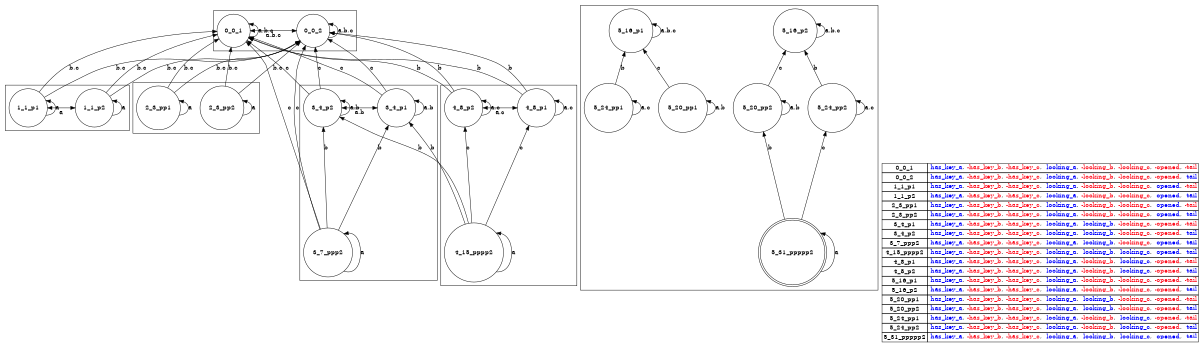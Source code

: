digraph K_structure{
	rankdir=BT;
	ranksep=0.75
	newrank=true;
	size="8,5;"

//WORLDS List:
	node [shape = circle] "0_0_1";
	node [shape = circle] "0_0_2";
	node [shape = circle] "1_1_p2";
	node [shape = circle] "1_1_p1";
	node [shape = circle] "2_3_pp2";
	node [shape = circle] "2_3_pp1";
	node [shape = circle] "3_7_ppp2";
	node [shape = circle] "3_4_p1";
	node [shape = circle] "3_4_p2";
	node [shape = circle] "4_15_pppp2";
	node [shape = circle] "4_8_p1";
	node [shape = circle] "4_8_p2";
	node [shape = doublecircle] "5_31_ppppp2";
	node [shape = circle] "5_20_pp2";
	node [shape = circle] "5_20_pp1";
	node [shape = circle] "5_24_pp2";
	node [shape = circle] "5_24_pp1";
	node [shape = circle] "5_16_p1";
	node [shape = circle] "5_16_p2";

//SUBGRAPHS List:
	subgraph cluster_0{"0_0_1"; "0_0_2"};
	subgraph cluster_1{"1_1_p1"; "1_1_p2"};
	subgraph cluster_2{"2_3_pp1"; "2_3_pp2"};
	subgraph cluster_3{"3_4_p1"; "3_4_p2"; "3_7_ppp2"};
	subgraph cluster_4{"4_15_pppp2"; "4_8_p1"; "4_8_p2"};
	subgraph cluster_5{"5_16_p1"; "5_16_p2"; "5_20_pp1"; "5_20_pp2"; "5_24_pp1"; "5_24_pp2"; "5_31_ppppp2"};

//RANKS List:
	{rank = same;"0_0_1"; "0_0_2"};
	{rank = same;"1_1_p1"; "1_1_p2"};
	{rank = same;"2_3_pp1"; "2_3_pp2"};
	{rank = same;"3_4_p1"; "3_4_p2"};
	{rank = same;"3_7_ppp2"};
	{rank = same;"4_15_pppp2"};
	{rank = same;"4_8_p1"; "4_8_p2"};
	{rank = same;"5_16_p1"; "5_16_p2"};
	{rank = same;"5_20_pp1"; "5_20_pp2"};
	{rank = same;"5_24_pp1"; "5_24_pp2"};
	{rank = same;"5_31_ppppp2"};

//EDGES List:
	"0_0_2" -> "0_0_2" [label="a,b,c"];
	"0_0_1" -> "0_0_1" [label="a,b,c"];
	"1_1_p2" -> "0_0_2" [label="b,c"];
	"1_1_p2" -> "0_0_1" [label="b,c"];
	"1_1_p1" -> "0_0_2" [label="b,c"];
	"1_1_p1" -> "0_0_1" [label="b,c"];
	"1_1_p2" -> "1_1_p2" [label="a"];
	"1_1_p1" -> "1_1_p1" [label="a"];
	"2_3_pp2" -> "0_0_2" [label="b,c"];
	"2_3_pp2" -> "0_0_1" [label="b,c"];
	"2_3_pp1" -> "0_0_2" [label="b,c"];
	"2_3_pp1" -> "0_0_1" [label="b,c"];
	"2_3_pp2" -> "2_3_pp2" [label="a"];
	"2_3_pp1" -> "2_3_pp1" [label="a"];
	"3_7_ppp2" -> "3_7_ppp2" [label="a"];
	"3_7_ppp2" -> "0_0_2" [label="c"];
	"3_7_ppp2" -> "0_0_1" [label="c"];
	"3_4_p1" -> "0_0_2" [label="c"];
	"3_4_p1" -> "0_0_1" [label="c"];
	"3_4_p2" -> "0_0_2" [label="c"];
	"3_4_p2" -> "0_0_1" [label="c"];
	"3_7_ppp2" -> "3_4_p1" [label="b"];
	"3_4_p1" -> "3_4_p1" [label="a,b"];
	"3_7_ppp2" -> "3_4_p2" [label="b"];
	"3_4_p2" -> "3_4_p2" [label="a,b"];
	"4_15_pppp2" -> "4_15_pppp2" [label="a"];
	"4_15_pppp2" -> "3_4_p1" [label="b"];
	"4_15_pppp2" -> "3_4_p2" [label="b"];
	"4_8_p1" -> "0_0_2" [label="b"];
	"4_8_p1" -> "0_0_1" [label="b"];
	"4_8_p2" -> "0_0_2" [label="b"];
	"4_8_p2" -> "0_0_1" [label="b"];
	"4_15_pppp2" -> "4_8_p1" [label="c"];
	"4_8_p1" -> "4_8_p1" [label="a,c"];
	"4_15_pppp2" -> "4_8_p2" [label="c"];
	"4_8_p2" -> "4_8_p2" [label="a,c"];
	"5_31_ppppp2" -> "5_31_ppppp2" [label="a"];
	"5_24_pp1" -> "5_16_p1" [label="b"];
	"5_20_pp1" -> "5_16_p1" [label="c"];
	"5_16_p1" -> "5_16_p1" [label="a,b,c"];
	"5_24_pp2" -> "5_16_p2" [label="b"];
	"5_20_pp2" -> "5_16_p2" [label="c"];
	"5_16_p2" -> "5_16_p2" [label="a,b,c"];
	"5_31_ppppp2" -> "5_20_pp2" [label="b"];
	"5_20_pp2" -> "5_20_pp2" [label="a,b"];
	"5_20_pp1" -> "5_20_pp1" [label="a,b"];
	"5_31_ppppp2" -> "5_24_pp2" [label="c"];
	"5_24_pp2" -> "5_24_pp2" [label="a,c"];
	"5_24_pp1" -> "5_24_pp1" [label="a,c"];
	"0_0_1" -> "0_0_2" [dir=both label="a,b,c"];
	"1_1_p1" -> "1_1_p2" [dir=both label="a"];
	"3_4_p2" -> "3_4_p1" [dir=both label="a,b"];
	"4_8_p2" -> "4_8_p1" [dir=both label="a,c"];

//WORLDS description Table:
	node [shape = plain]description[label=<
	<table border = "0" cellborder = "1" cellspacing = "0" >
		<tr><td>0_0_1</td>	<td><font color="#0000ff"> has_key_a</font>, <font color="#ff1020">-has_key_b</font>, <font color="#ff1020">-has_key_c</font>, <font color="#0000ff"> looking_a</font>, <font color="#ff1020">-looking_b</font>, <font color="#ff1020">-looking_c</font>, <font color="#ff1020">-opened</font>, <font color="#ff1020">-tail</font></td></tr>
		<tr><td>0_0_2</td>	<td><font color="#0000ff"> has_key_a</font>, <font color="#ff1020">-has_key_b</font>, <font color="#ff1020">-has_key_c</font>, <font color="#0000ff"> looking_a</font>, <font color="#ff1020">-looking_b</font>, <font color="#ff1020">-looking_c</font>, <font color="#ff1020">-opened</font>, <font color="#0000ff"> tail</font></td></tr>
		<tr><td>1_1_p1</td>	<td><font color="#0000ff"> has_key_a</font>, <font color="#ff1020">-has_key_b</font>, <font color="#ff1020">-has_key_c</font>, <font color="#0000ff"> looking_a</font>, <font color="#ff1020">-looking_b</font>, <font color="#ff1020">-looking_c</font>, <font color="#0000ff"> opened</font>, <font color="#ff1020">-tail</font></td></tr>
		<tr><td>1_1_p2</td>	<td><font color="#0000ff"> has_key_a</font>, <font color="#ff1020">-has_key_b</font>, <font color="#ff1020">-has_key_c</font>, <font color="#0000ff"> looking_a</font>, <font color="#ff1020">-looking_b</font>, <font color="#ff1020">-looking_c</font>, <font color="#0000ff"> opened</font>, <font color="#0000ff"> tail</font></td></tr>
		<tr><td>2_3_pp1</td>	<td><font color="#0000ff"> has_key_a</font>, <font color="#ff1020">-has_key_b</font>, <font color="#ff1020">-has_key_c</font>, <font color="#0000ff"> looking_a</font>, <font color="#ff1020">-looking_b</font>, <font color="#ff1020">-looking_c</font>, <font color="#0000ff"> opened</font>, <font color="#ff1020">-tail</font></td></tr>
		<tr><td>2_3_pp2</td>	<td><font color="#0000ff"> has_key_a</font>, <font color="#ff1020">-has_key_b</font>, <font color="#ff1020">-has_key_c</font>, <font color="#0000ff"> looking_a</font>, <font color="#ff1020">-looking_b</font>, <font color="#ff1020">-looking_c</font>, <font color="#0000ff"> opened</font>, <font color="#0000ff"> tail</font></td></tr>
		<tr><td>3_4_p1</td>	<td><font color="#0000ff"> has_key_a</font>, <font color="#ff1020">-has_key_b</font>, <font color="#ff1020">-has_key_c</font>, <font color="#0000ff"> looking_a</font>, <font color="#0000ff"> looking_b</font>, <font color="#ff1020">-looking_c</font>, <font color="#ff1020">-opened</font>, <font color="#ff1020">-tail</font></td></tr>
		<tr><td>3_4_p2</td>	<td><font color="#0000ff"> has_key_a</font>, <font color="#ff1020">-has_key_b</font>, <font color="#ff1020">-has_key_c</font>, <font color="#0000ff"> looking_a</font>, <font color="#0000ff"> looking_b</font>, <font color="#ff1020">-looking_c</font>, <font color="#ff1020">-opened</font>, <font color="#0000ff"> tail</font></td></tr>
		<tr><td>3_7_ppp2</td>	<td><font color="#0000ff"> has_key_a</font>, <font color="#ff1020">-has_key_b</font>, <font color="#ff1020">-has_key_c</font>, <font color="#0000ff"> looking_a</font>, <font color="#0000ff"> looking_b</font>, <font color="#ff1020">-looking_c</font>, <font color="#0000ff"> opened</font>, <font color="#0000ff"> tail</font></td></tr>
		<tr><td>4_15_pppp2</td>	<td><font color="#0000ff"> has_key_a</font>, <font color="#ff1020">-has_key_b</font>, <font color="#ff1020">-has_key_c</font>, <font color="#0000ff"> looking_a</font>, <font color="#0000ff"> looking_b</font>, <font color="#0000ff"> looking_c</font>, <font color="#0000ff"> opened</font>, <font color="#0000ff"> tail</font></td></tr>
		<tr><td>4_8_p1</td>	<td><font color="#0000ff"> has_key_a</font>, <font color="#ff1020">-has_key_b</font>, <font color="#ff1020">-has_key_c</font>, <font color="#0000ff"> looking_a</font>, <font color="#ff1020">-looking_b</font>, <font color="#0000ff"> looking_c</font>, <font color="#ff1020">-opened</font>, <font color="#ff1020">-tail</font></td></tr>
		<tr><td>4_8_p2</td>	<td><font color="#0000ff"> has_key_a</font>, <font color="#ff1020">-has_key_b</font>, <font color="#ff1020">-has_key_c</font>, <font color="#0000ff"> looking_a</font>, <font color="#ff1020">-looking_b</font>, <font color="#0000ff"> looking_c</font>, <font color="#ff1020">-opened</font>, <font color="#0000ff"> tail</font></td></tr>
		<tr><td>5_16_p1</td>	<td><font color="#0000ff"> has_key_a</font>, <font color="#ff1020">-has_key_b</font>, <font color="#ff1020">-has_key_c</font>, <font color="#0000ff"> looking_a</font>, <font color="#ff1020">-looking_b</font>, <font color="#ff1020">-looking_c</font>, <font color="#ff1020">-opened</font>, <font color="#ff1020">-tail</font></td></tr>
		<tr><td>5_16_p2</td>	<td><font color="#0000ff"> has_key_a</font>, <font color="#ff1020">-has_key_b</font>, <font color="#ff1020">-has_key_c</font>, <font color="#0000ff"> looking_a</font>, <font color="#ff1020">-looking_b</font>, <font color="#ff1020">-looking_c</font>, <font color="#ff1020">-opened</font>, <font color="#0000ff"> tail</font></td></tr>
		<tr><td>5_20_pp1</td>	<td><font color="#0000ff"> has_key_a</font>, <font color="#ff1020">-has_key_b</font>, <font color="#ff1020">-has_key_c</font>, <font color="#0000ff"> looking_a</font>, <font color="#0000ff"> looking_b</font>, <font color="#ff1020">-looking_c</font>, <font color="#ff1020">-opened</font>, <font color="#ff1020">-tail</font></td></tr>
		<tr><td>5_20_pp2</td>	<td><font color="#0000ff"> has_key_a</font>, <font color="#ff1020">-has_key_b</font>, <font color="#ff1020">-has_key_c</font>, <font color="#0000ff"> looking_a</font>, <font color="#0000ff"> looking_b</font>, <font color="#ff1020">-looking_c</font>, <font color="#ff1020">-opened</font>, <font color="#0000ff"> tail</font></td></tr>
		<tr><td>5_24_pp1</td>	<td><font color="#0000ff"> has_key_a</font>, <font color="#ff1020">-has_key_b</font>, <font color="#ff1020">-has_key_c</font>, <font color="#0000ff"> looking_a</font>, <font color="#ff1020">-looking_b</font>, <font color="#0000ff"> looking_c</font>, <font color="#ff1020">-opened</font>, <font color="#ff1020">-tail</font></td></tr>
		<tr><td>5_24_pp2</td>	<td><font color="#0000ff"> has_key_a</font>, <font color="#ff1020">-has_key_b</font>, <font color="#ff1020">-has_key_c</font>, <font color="#0000ff"> looking_a</font>, <font color="#ff1020">-looking_b</font>, <font color="#0000ff"> looking_c</font>, <font color="#ff1020">-opened</font>, <font color="#0000ff"> tail</font></td></tr>
		<tr><td>5_31_ppppp2</td>	<td><font color="#0000ff"> has_key_a</font>, <font color="#ff1020">-has_key_b</font>, <font color="#ff1020">-has_key_c</font>, <font color="#0000ff"> looking_a</font>, <font color="#0000ff"> looking_b</font>, <font color="#0000ff"> looking_c</font>, <font color="#0000ff"> opened</font>, <font color="#0000ff"> tail</font></td></tr>
	</table>>]
}
